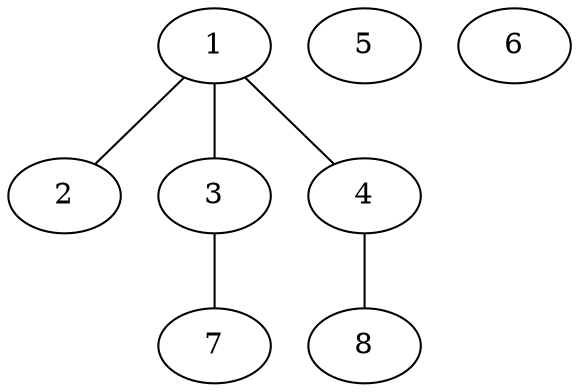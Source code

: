 graph molecule_3161 {
	1	 [chem=C];
	2	 [chem=O];
	1 -- 2	 [valence=2];
	3	 [chem=O];
	1 -- 3	 [valence=1];
	4	 [chem=O];
	1 -- 4	 [valence=1];
	7	 [chem=H];
	3 -- 7	 [valence=1];
	8	 [chem=H];
	4 -- 8	 [valence=1];
	5	 [chem=K];
	6	 [chem=K];
}
